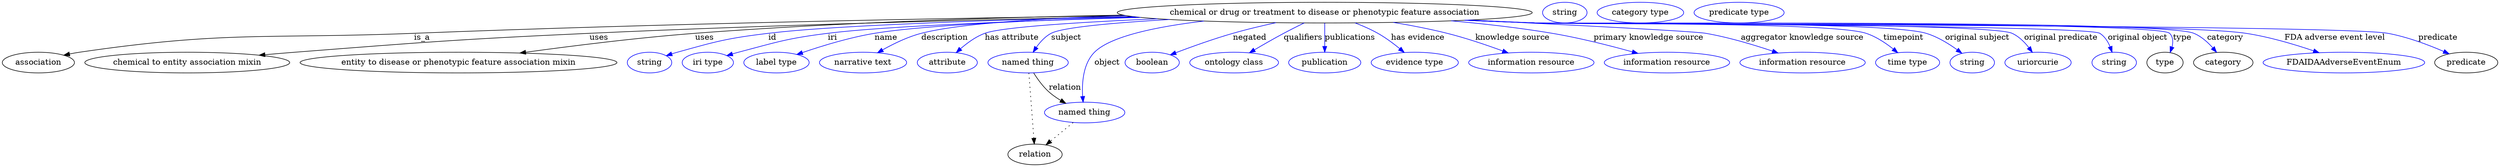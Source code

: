 digraph {
	graph [bb="0,0,4322,283"];
	node [label="\N"];
	"chemical or drug or treatment to disease or phenotypic feature association"	[height=0.5,
		label="chemical or drug or treatment to disease or phenotypic feature association",
		pos="2289.4,265",
		width=9.9838];
	association	[height=0.5,
		pos="62.394,178",
		width=1.7332];
	"chemical or drug or treatment to disease or phenotypic feature association" -> association	[label=is_a,
		lp="727.39,221.5",
		pos="e,106.71,190.75 1945,259.79 1625.6,255.07 1137.3,245.78 713.39,229 455.85,218.8 389.46,233.09 134.39,196 128.61,195.16 122.61,194.08 \
116.66,192.88"];
	"chemical to entity association mixin"	[height=0.5,
		pos="320.39,178",
		width=4.9287];
	"chemical or drug or treatment to disease or phenotypic feature association" -> "chemical to entity association mixin"	[label=uses,
		lp="1033.9,221.5",
		pos="e,445.34,190.81 1956.2,258.21 1699.5,252.93 1335.9,243.68 1017.4,229 790.49,218.54 733.85,213.62 507.39,196 490.62,194.69 473,193.22 \
455.57,191.71"];
	"entity to disease or phenotypic feature association mixin"	[height=0.5,
		pos="790.39,178",
		width=7.6188];
	"chemical or drug or treatment to disease or phenotypic feature association" -> "entity to disease or phenotypic feature association mixin"	[label=uses,
		lp="1216.9,221.5",
		pos="e,896.75,194.61 1940.1,260.69 1726.3,256.7 1447.2,247.98 1200.4,229 1101,221.36 988.75,207.28 906.84,196.01"];
	id	[color=blue,
		height=0.5,
		label=string,
		pos="1121.4,178",
		width=1.0652];
	"chemical or drug or treatment to disease or phenotypic feature association" -> id	[color=blue,
		label=id,
		lp="1333.4,221.5",
		pos="e,1150.4,189.97 1958.2,257.98 1728.9,252.66 1444.6,243.46 1326.4,229 1255.6,220.34 1238,215.28 1169.4,196 1166.3,195.13 1163.1,194.16 \
1159.9,193.14",
		style=solid];
	iri	[color=blue,
		height=0.5,
		label="iri type",
		pos="1222.4,178",
		width=1.2277];
	"chemical or drug or treatment to disease or phenotypic feature association" -> iri	[color=blue,
		label=iri,
		lp="1437.4,221.5",
		pos="e,1255.3,190.12 1970.5,256.67 1770.1,250.97 1530.9,241.85 1429.4,229 1360,220.21 1343,214.05 1275.4,196 1272,195.1 1268.6,194.12 \
1265.1,193.09",
		style=solid];
	name	[color=blue,
		height=0.5,
		label="label type",
		pos="1341.4,178",
		width=1.5707];
	"chemical or drug or treatment to disease or phenotypic feature association" -> name	[color=blue,
		label=name,
		lp="1530.4,221.5",
		pos="e,1376.7,192.2 1964.5,257.27 1791,252.11 1595.9,243.35 1510.4,229 1467.4,221.79 1419.9,207.12 1386.3,195.53",
		style=solid];
	description	[color=blue,
		height=0.5,
		label="narrative text",
		pos="1491.4,178",
		width=2.0943];
	"chemical or drug or treatment to disease or phenotypic feature association" -> description	[color=blue,
		label=description,
		lp="1631.9,221.5",
		pos="e,1516.1,195.02 1944.6,259.84 1803.7,255.41 1658.2,246.55 1591.4,229 1568,222.86 1543.7,210.85 1524.9,200.14",
		style=solid];
	"has attribute"	[color=blue,
		height=0.5,
		label=attribute,
		pos="1636.4,178",
		width=1.4443];
	"chemical or drug or treatment to disease or phenotypic feature association" -> "has attribute"	[color=blue,
		label="has attribute",
		lp="1748.4,221.5",
		pos="e,1651.8,195.22 2000,254.3 1866.4,248.43 1730.7,239.95 1701.4,229 1685.8,223.17 1670.9,212.22 1659.3,202.06",
		style=solid];
	subject	[color=blue,
		height=0.5,
		label="named thing",
		pos="1776.4,178",
		width=1.9318];
	"chemical or drug or treatment to disease or phenotypic feature association" -> subject	[color=blue,
		label=subject,
		lp="1842.4,221.5",
		pos="e,1785.1,196.03 2020.9,253.02 1925.3,247.39 1836.3,239.48 1816.4,229 1806,223.5 1797.3,213.97 1790.7,204.7",
		style=solid];
	object	[color=blue,
		height=0.5,
		label="named thing",
		pos="1874.4,91",
		width=1.9318];
	"chemical or drug or treatment to disease or phenotypic feature association" -> object	[color=blue,
		label=object,
		lp="1913.4,178",
		pos="e,1871.7,109.02 2080.8,250.31 1999.5,240.6 1919.2,224.06 1891.4,196 1871.6,176.04 1869.5,142.62 1870.9,119.07",
		style=solid];
	negated	[color=blue,
		height=0.5,
		label=boolean,
		pos="1991.4,178",
		width=1.2999];
	"chemical or drug or treatment to disease or phenotypic feature association" -> negated	[color=blue,
		label=negated,
		lp="2159.4,221.5",
		pos="e,2022.5,191.48 2204.7,247.48 2180.5,242.19 2154.3,235.9 2130.4,229 2096.8,219.31 2059.6,205.77 2032.1,195.22",
		style=solid];
	qualifiers	[color=blue,
		height=0.5,
		label="ontology class",
		pos="2132.4,178",
		width=2.1304];
	"chemical or drug or treatment to disease or phenotypic feature association" -> qualifiers	[color=blue,
		label=qualifiers,
		lp="2251.9,221.5",
		pos="e,2158.9,195.02 2253.8,247.03 2242.4,241.45 2229.8,235.11 2218.4,229 2201.5,219.92 2183,209.3 2167.6,200.19",
		style=solid];
	publications	[color=blue,
		height=0.5,
		label=publication,
		pos="2289.4,178",
		width=1.7332];
	"chemical or drug or treatment to disease or phenotypic feature association" -> publications	[color=blue,
		label=publications,
		lp="2333.4,221.5",
		pos="e,2289.4,196.18 2289.4,246.8 2289.4,235.16 2289.4,219.55 2289.4,206.24",
		style=solid];
	"has evidence"	[color=blue,
		height=0.5,
		label="evidence type",
		pos="2445.4,178",
		width=2.0943];
	"chemical or drug or treatment to disease or phenotypic feature association" -> "has evidence"	[color=blue,
		label="has evidence",
		lp="2450.9,221.5",
		pos="e,2427.1,195.69 2342.2,247.01 2355.4,241.95 2369.2,235.88 2381.4,229 2394.7,221.48 2408.3,211.34 2419.5,202.15",
		style=solid];
	"knowledge source"	[color=blue,
		height=0.5,
		label="information resource",
		pos="2647.4,178",
		width=3.015];
	"chemical or drug or treatment to disease or phenotypic feature association" -> "knowledge source"	[color=blue,
		label="knowledge source",
		lp="2614.9,221.5",
		pos="e,2607.3,194.73 2408.1,247.97 2438.7,242.86 2471.5,236.54 2501.4,229 2534,220.77 2569.8,208.57 2597.8,198.28",
		style=solid];
	"primary knowledge source"	[color=blue,
		height=0.5,
		label="information resource",
		pos="2882.4,178",
		width=3.015];
	"chemical or drug or treatment to disease or phenotypic feature association" -> "primary knowledge source"	[color=blue,
		label="primary knowledge source",
		lp="2850.4,221.5",
		pos="e,2832.1,193.96 2508.5,250.71 2565.6,245.56 2627,238.52 2683.4,229 2730.7,221.01 2783.2,207.6 2822.5,196.68",
		style=solid];
	"aggregator knowledge source"	[color=blue,
		height=0.5,
		label="information resource",
		pos="3117.4,178",
		width=3.015];
	"chemical or drug or treatment to disease or phenotypic feature association" -> "aggregator knowledge source"	[color=blue,
		label="aggregator knowledge source",
		lp="3116.9,221.5",
		pos="e,3074.9,194.69 2540.2,252.08 2718.1,243.39 2928.8,232.56 2949.4,229 2988.9,222.17 3032.3,209.11 3065.1,198.05",
		style=solid];
	timepoint	[color=blue,
		height=0.5,
		label="time type",
		pos="3299.4,178",
		width=1.5346];
	"chemical or drug or treatment to disease or phenotypic feature association" -> timepoint	[color=blue,
		label=timepoint,
		lp="3292.4,221.5",
		pos="e,3282.3,195.14 2539,252.01 2578.9,250.24 2619.8,248.5 2658.4,247 2721.6,244.54 3167.3,248.86 3227.4,229 3244.6,223.32 3261.3,212.12 \
3274.4,201.76",
		style=solid];
	"original subject"	[color=blue,
		height=0.5,
		label=string,
		pos="3411.4,178",
		width=1.0652];
	"chemical or drug or treatment to disease or phenotypic feature association" -> "original subject"	[color=blue,
		label="original subject",
		lp="3420.4,221.5",
		pos="e,3393.7,193.97 2537,251.93 2577.5,250.15 2619.1,248.43 2658.4,247 2733.1,244.28 3259.8,250.58 3331.4,229 3351.1,223.07 3370.7,210.96 \
3385.5,200.14",
		style=solid];
	"original predicate"	[color=blue,
		height=0.5,
		label=uriorcurie,
		pos="3525.4,178",
		width=1.5887];
	"chemical or drug or treatment to disease or phenotypic feature association" -> "original predicate"	[color=blue,
		label="original predicate",
		lp="3564.9,221.5",
		pos="e,3515.5,195.8 2535,251.86 2576.2,250.06 2618.5,248.36 2658.4,247 2704,245.45 3438.9,248.04 3480.4,229 3492.1,223.65 3502,213.69 \
3509.5,204.06",
		style=solid];
	"original object"	[color=blue,
		height=0.5,
		label=string,
		pos="3657.4,178",
		width=1.0652];
	"chemical or drug or treatment to disease or phenotypic feature association" -> "original object"	[color=blue,
		label="original object",
		lp="3697.9,221.5",
		pos="e,3653.7,196.03 2534,251.78 2575.5,249.98 2618.2,248.3 2658.4,247 2685.4,246.13 3609.5,243.44 3632.4,229 3640.8,223.68 3646.5,214.56 \
3650.3,205.56",
		style=solid];
	type	[height=0.5,
		pos="3745.4,178",
		width=0.86659];
	"chemical or drug or treatment to disease or phenotypic feature association" -> type	[color=blue,
		label=type,
		lp="3775.4,221.5",
		pos="e,3754.3,195.56 2533,251.76 2574.8,249.95 2617.9,248.27 2658.4,247 2688.8,246.05 3732.1,250.69 3753.4,229 3759.5,222.78 3759.7,213.88 \
3757.6,205.3",
		style=solid];
	category	[height=0.5,
		pos="3846.4,178",
		width=1.4263];
	"chemical or drug or treatment to disease or phenotypic feature association" -> category	[color=blue,
		label=category,
		lp="3849.9,221.5",
		pos="e,3834.7,195.88 2533,251.73 2574.8,249.93 2617.9,248.25 2658.4,247 2721.5,245.05 3737.1,253.35 3795.4,229 3808.2,223.65 3819.6,213.4 \
3828.3,203.57",
		style=solid];
	"FDA adverse event level"	[color=blue,
		height=0.5,
		label=FDAIDAAdverseEventEnum,
		pos="4055.4,178",
		width=3.8816];
	"chemical or drug or treatment to disease or phenotypic feature association" -> "FDA adverse event level"	[color=blue,
		label="FDA adverse event level",
		lp="4039.9,221.5",
		pos="e,4012.5,195.16 2532.5,251.72 2574.5,249.9 2617.7,248.24 2658.4,247 2794.7,242.86 3750.6,249.42 3885.4,229 3925.7,222.9 3969.8,209.73 \
4003,198.44",
		style=solid];
	predicate	[height=0.5,
		pos="4267.4,178",
		width=1.5165];
	"chemical or drug or treatment to disease or phenotypic feature association" -> predicate	[color=blue,
		label=predicate,
		lp="4218.4,221.5",
		pos="e,4237.7,193.26 2531.5,251.67 2573.8,249.86 2617.4,248.2 2658.4,247 2740.2,244.62 4050.9,243.83 4131.4,229 4165.2,222.77 4201.7,\
208.93 4228.4,197.39",
		style=solid];
	subject -> object	[label=relation,
		lp="1840.4,134.5",
		pos="e,1841.7,107 1786.1,159.8 1792.6,149.42 1801.9,136.42 1812.4,127 1818.5,121.55 1825.6,116.58 1832.7,112.21"];
	relation	[height=0.5,
		pos="1788.4,18",
		width=1.2999];
	subject -> relation	[pos="e,1787.1,36.188 1777.7,159.79 1779.8,132.48 1783.8,78.994 1786.3,46.38",
		style=dotted];
	object -> relation	[pos="e,1807.3,34.647 1854.4,73.533 1842.8,63.922 1828,51.669 1815.3,41.213",
		style=dotted];
	association_type	[color=blue,
		height=0.5,
		label=string,
		pos="2705.4,265",
		width=1.0652];
	association_category	[color=blue,
		height=0.5,
		label="category type",
		pos="2836.4,265",
		width=2.0762];
	"chemical or drug or treatment to disease or phenotypic feature association_predicate"	[color=blue,
		height=0.5,
		label="predicate type",
		pos="3007.4,265",
		width=2.1665];
}
